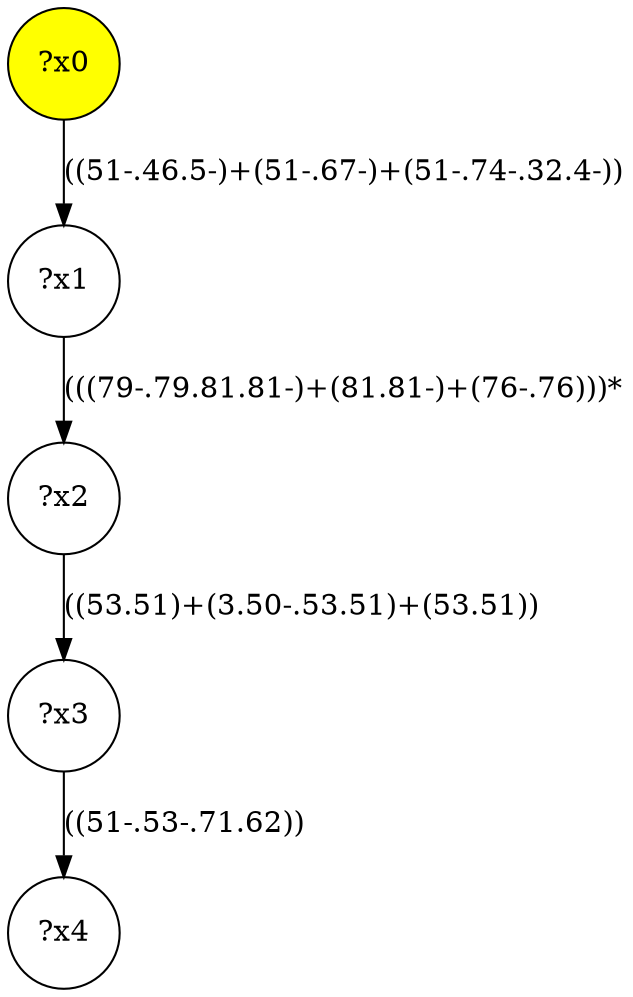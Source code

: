 digraph g {
	x0 [fillcolor="yellow", style="filled," shape=circle, label="?x0"];
	x1 [shape=circle, label="?x1"];
	x0 -> x1 [label="((51-.46.5-)+(51-.67-)+(51-.74-.32.4-))"];
	x2 [shape=circle, label="?x2"];
	x1 -> x2 [label="(((79-.79.81.81-)+(81.81-)+(76-.76)))*"];
	x3 [shape=circle, label="?x3"];
	x2 -> x3 [label="((53.51)+(3.50-.53.51)+(53.51))"];
	x4 [shape=circle, label="?x4"];
	x3 -> x4 [label="((51-.53-.71.62))"];
}
